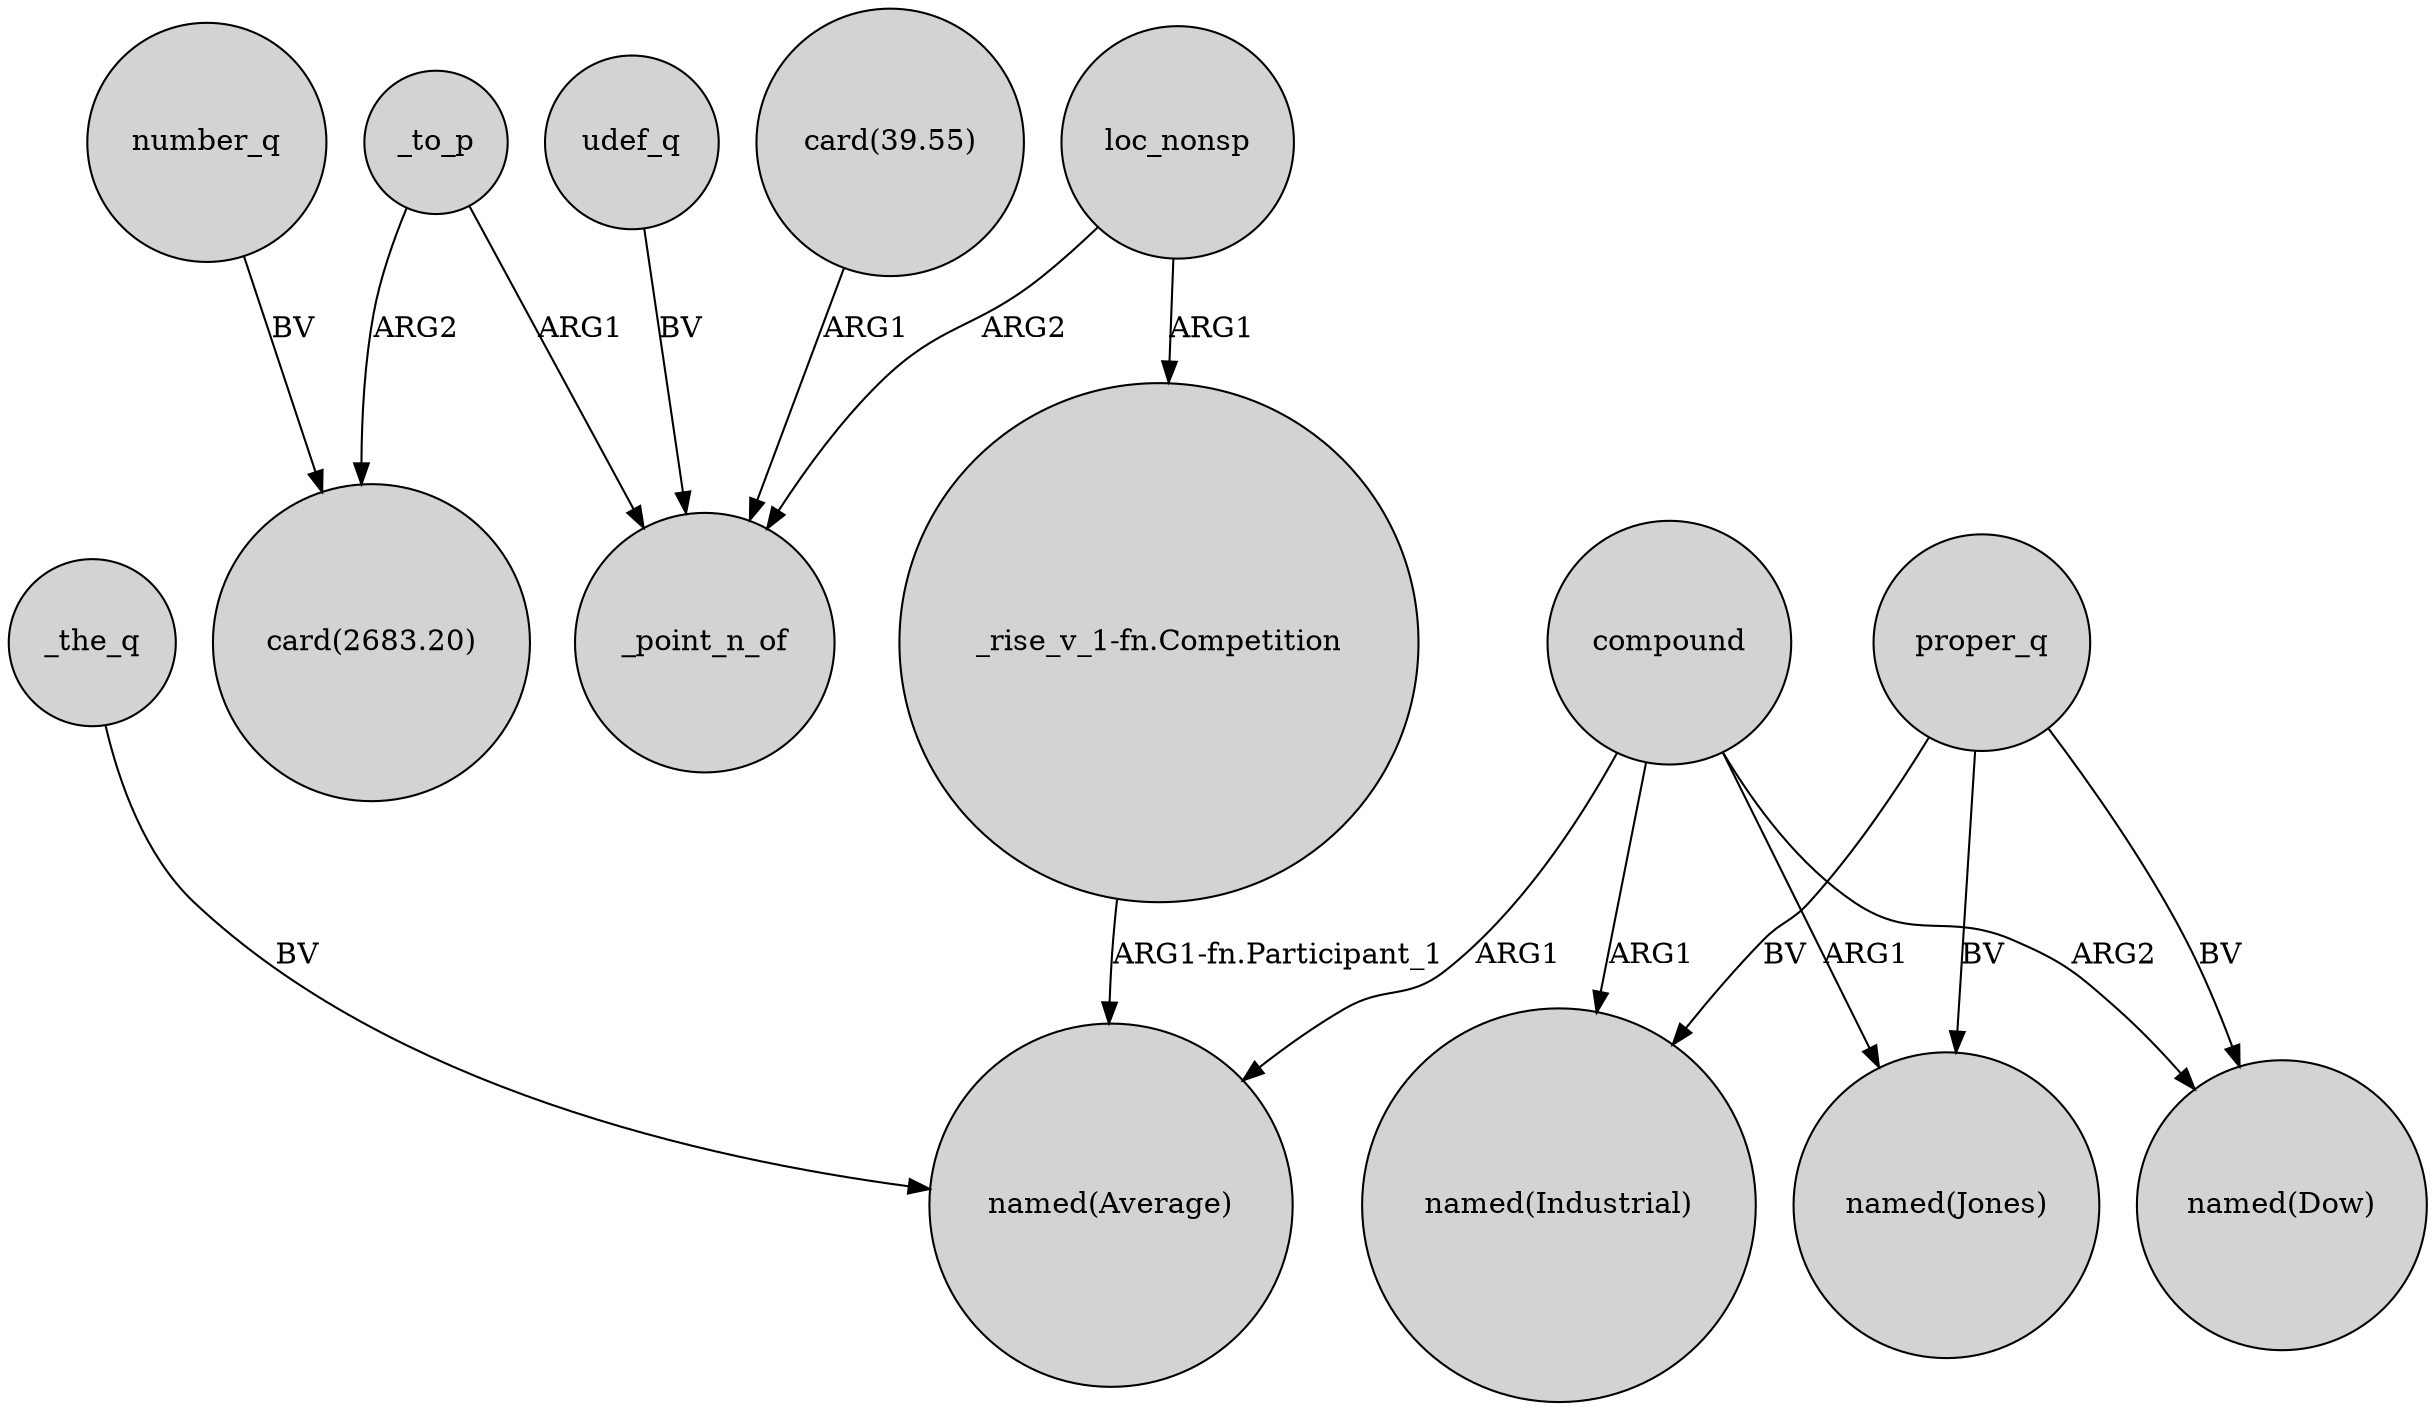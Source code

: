 digraph {
	node [shape=circle style=filled]
	_to_p -> _point_n_of [label=ARG1]
	"_rise_v_1-fn.Competition" -> "named(Average)" [label="ARG1-fn.Participant_1"]
	loc_nonsp -> "_rise_v_1-fn.Competition" [label=ARG1]
	compound -> "named(Jones)" [label=ARG1]
	udef_q -> _point_n_of [label=BV]
	_the_q -> "named(Average)" [label=BV]
	proper_q -> "named(Jones)" [label=BV]
	proper_q -> "named(Dow)" [label=BV]
	compound -> "named(Average)" [label=ARG1]
	number_q -> "card(2683.20)" [label=BV]
	compound -> "named(Industrial)" [label=ARG1]
	loc_nonsp -> _point_n_of [label=ARG2]
	_to_p -> "card(2683.20)" [label=ARG2]
	"card(39.55)" -> _point_n_of [label=ARG1]
	compound -> "named(Dow)" [label=ARG2]
	proper_q -> "named(Industrial)" [label=BV]
}
